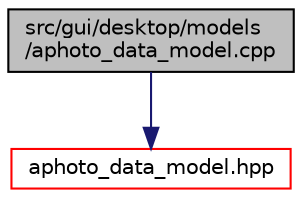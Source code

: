 digraph "src/gui/desktop/models/aphoto_data_model.cpp"
{
 // LATEX_PDF_SIZE
  edge [fontname="Helvetica",fontsize="10",labelfontname="Helvetica",labelfontsize="10"];
  node [fontname="Helvetica",fontsize="10",shape=record];
  Node1 [label="src/gui/desktop/models\l/aphoto_data_model.cpp",height=0.2,width=0.4,color="black", fillcolor="grey75", style="filled", fontcolor="black",tooltip=" "];
  Node1 -> Node2 [color="midnightblue",fontsize="10",style="solid",fontname="Helvetica"];
  Node2 [label="aphoto_data_model.hpp",height=0.2,width=0.4,color="red", fillcolor="white", style="filled",URL="$aphoto__data__model_8hpp.html",tooltip=" "];
}
